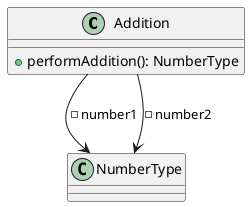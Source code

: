 @startuml
class Addition {
  + performAddition(): NumberType
}

class NumberType {}

Addition --> NumberType : -number1
Addition --> NumberType : -number2
@enduml